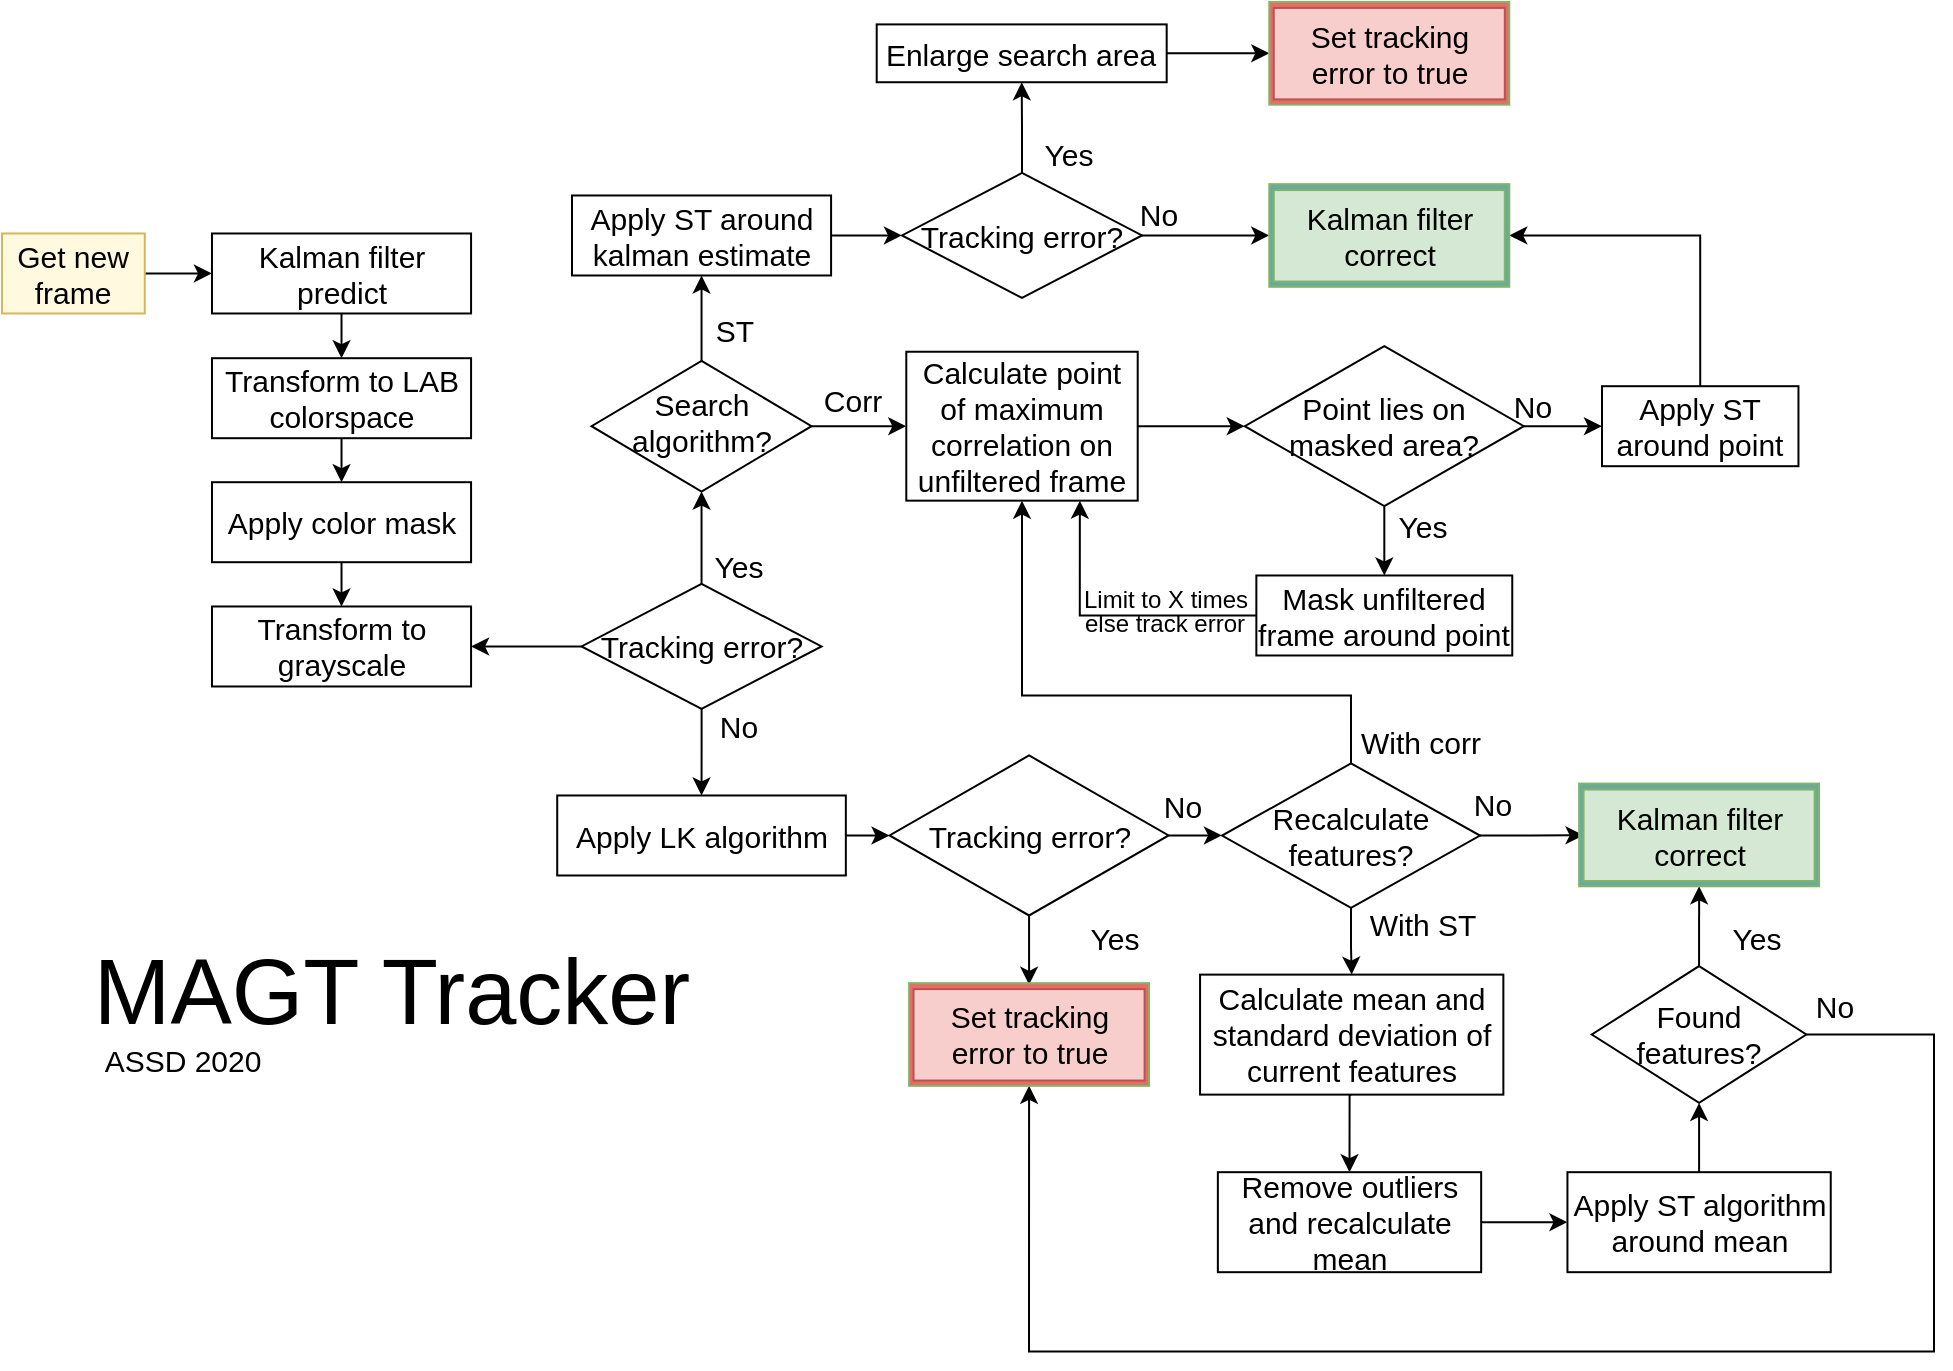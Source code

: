 <mxfile version="13.4.9" type="device"><diagram id="R2lEEEUBdFMjLlhIrx00" name="Page-1"><mxGraphModel dx="1673" dy="1939" grid="1" gridSize="10" guides="1" tooltips="1" connect="1" arrows="1" fold="1" page="1" pageScale="1" pageWidth="850" pageHeight="1100" math="0" shadow="0" extFonts="Permanent Marker^https://fonts.googleapis.com/css?family=Permanent+Marker"><root><mxCell id="0"/><mxCell id="1" parent="0"/><mxCell id="aij4Y5n4_6atn24q3cWg-106" value="&lt;span style=&quot;font-size: 46px&quot;&gt;MAGT Tracker&lt;br&gt;&lt;br&gt;&lt;/span&gt;" style="html=1;shape=mxgraph.er.anchor;whiteSpace=wrap;" parent="1" vertex="1"><mxGeometry x="380" y="-414.26" width="350" height="54.72" as="geometry"/></mxCell><mxCell id="aij4Y5n4_6atn24q3cWg-182" style="edgeStyle=orthogonalEdgeStyle;rounded=0;orthogonalLoop=1;jettySize=auto;html=1;exitX=1;exitY=0.5;exitDx=0;exitDy=0;entryX=0;entryY=0.5;entryDx=0;entryDy=0;endArrow=classic;endFill=1;fontSize=15;" parent="1" source="aij4Y5n4_6atn24q3cWg-107" target="aij4Y5n4_6atn24q3cWg-180" edge="1"><mxGeometry relative="1" as="geometry"/></mxCell><mxCell id="aij4Y5n4_6atn24q3cWg-107" value="Get new frame" style="whiteSpace=wrap;html=1;align=center;fontSize=15;strokeColor=#d6b656;fillColor=#FFF9E0;" parent="1" vertex="1"><mxGeometry x="360.0" y="-794.26" width="71.4" height="40" as="geometry"/></mxCell><mxCell id="dbfKQcMghmtqp_gexGr6-17" style="edgeStyle=orthogonalEdgeStyle;rounded=0;orthogonalLoop=1;jettySize=auto;html=1;exitX=0.5;exitY=1;exitDx=0;exitDy=0;entryX=0.5;entryY=0;entryDx=0;entryDy=0;" edge="1" parent="1" source="aij4Y5n4_6atn24q3cWg-115" target="aij4Y5n4_6atn24q3cWg-120"><mxGeometry relative="1" as="geometry"/></mxCell><mxCell id="aij4Y5n4_6atn24q3cWg-115" value="Transform to LAB colorspace" style="whiteSpace=wrap;html=1;align=center;fontSize=15;" parent="1" vertex="1"><mxGeometry x="464.99" y="-731.9" width="129.54" height="40" as="geometry"/></mxCell><mxCell id="dbfKQcMghmtqp_gexGr6-18" style="edgeStyle=orthogonalEdgeStyle;rounded=0;orthogonalLoop=1;jettySize=auto;html=1;exitX=0.5;exitY=1;exitDx=0;exitDy=0;entryX=0.5;entryY=0;entryDx=0;entryDy=0;" edge="1" parent="1" source="aij4Y5n4_6atn24q3cWg-120" target="hdx3zf66wQEgFwJE4BHH-2"><mxGeometry relative="1" as="geometry"/></mxCell><mxCell id="aij4Y5n4_6atn24q3cWg-120" value="Apply color mask" style="whiteSpace=wrap;html=1;align=center;fontSize=15;" parent="1" vertex="1"><mxGeometry x="464.99" y="-669.9" width="129.54" height="40" as="geometry"/></mxCell><mxCell id="dbfKQcMghmtqp_gexGr6-16" style="edgeStyle=orthogonalEdgeStyle;rounded=0;orthogonalLoop=1;jettySize=auto;html=1;exitX=0.5;exitY=1;exitDx=0;exitDy=0;entryX=0.5;entryY=0;entryDx=0;entryDy=0;" edge="1" parent="1" source="aij4Y5n4_6atn24q3cWg-180" target="aij4Y5n4_6atn24q3cWg-115"><mxGeometry relative="1" as="geometry"/></mxCell><mxCell id="aij4Y5n4_6atn24q3cWg-180" value="Kalman filter predict" style="whiteSpace=wrap;html=1;align=center;fontSize=15;" parent="1" vertex="1"><mxGeometry x="464.99" y="-794.26" width="129.54" height="40" as="geometry"/></mxCell><mxCell id="hdx3zf66wQEgFwJE4BHH-2" value="Transform to grayscale" style="whiteSpace=wrap;html=1;align=center;fontSize=15;" parent="1" vertex="1"><mxGeometry x="464.99" y="-607.76" width="129.54" height="40" as="geometry"/></mxCell><mxCell id="dbfKQcMghmtqp_gexGr6-8" style="edgeStyle=orthogonalEdgeStyle;rounded=0;orthogonalLoop=1;jettySize=auto;html=1;exitX=0.5;exitY=0;exitDx=0;exitDy=0;" edge="1" parent="1" source="dbfKQcMghmtqp_gexGr6-3" target="dbfKQcMghmtqp_gexGr6-6"><mxGeometry relative="1" as="geometry"/></mxCell><mxCell id="dbfKQcMghmtqp_gexGr6-74" style="edgeStyle=orthogonalEdgeStyle;rounded=0;orthogonalLoop=1;jettySize=auto;html=1;entryX=0.5;entryY=0;entryDx=0;entryDy=0;" edge="1" parent="1" source="dbfKQcMghmtqp_gexGr6-3"><mxGeometry relative="1" as="geometry"><mxPoint x="709.77" y="-513.26" as="targetPoint"/></mxGeometry></mxCell><mxCell id="dbfKQcMghmtqp_gexGr6-137" style="edgeStyle=orthogonalEdgeStyle;rounded=0;orthogonalLoop=1;jettySize=auto;html=1;endArrow=classic;endFill=1;entryX=1;entryY=0.5;entryDx=0;entryDy=0;" edge="1" parent="1" source="dbfKQcMghmtqp_gexGr6-3" target="hdx3zf66wQEgFwJE4BHH-2"><mxGeometry relative="1" as="geometry"><mxPoint x="600" y="-587.76" as="targetPoint"/></mxGeometry></mxCell><mxCell id="dbfKQcMghmtqp_gexGr6-3" value="Tracking error?" style="shape=rhombus;perimeter=rhombusPerimeter;whiteSpace=wrap;html=1;align=center;fontSize=15;" vertex="1" parent="1"><mxGeometry x="649.77" y="-619.01" width="120" height="62.5" as="geometry"/></mxCell><mxCell id="dbfKQcMghmtqp_gexGr6-4" value="Yes" style="text;html=1;align=center;verticalAlign=middle;resizable=0;points=[];autosize=1;fontSize=15;" vertex="1" parent="1"><mxGeometry x="707.65" y="-637.9" width="40" height="20" as="geometry"/></mxCell><mxCell id="dbfKQcMghmtqp_gexGr6-5" value="No" style="text;html=1;align=center;verticalAlign=middle;resizable=0;points=[];autosize=1;fontSize=15;" vertex="1" parent="1"><mxGeometry x="712.65" y="-557.76" width="30" height="20" as="geometry"/></mxCell><mxCell id="dbfKQcMghmtqp_gexGr6-42" style="edgeStyle=orthogonalEdgeStyle;rounded=0;orthogonalLoop=1;jettySize=auto;html=1;entryX=0.5;entryY=1;entryDx=0;entryDy=0;" edge="1" parent="1" source="dbfKQcMghmtqp_gexGr6-6" target="dbfKQcMghmtqp_gexGr6-21"><mxGeometry relative="1" as="geometry"/></mxCell><mxCell id="dbfKQcMghmtqp_gexGr6-49" style="edgeStyle=orthogonalEdgeStyle;rounded=0;orthogonalLoop=1;jettySize=auto;html=1;entryX=0;entryY=0.5;entryDx=0;entryDy=0;" edge="1" parent="1" source="dbfKQcMghmtqp_gexGr6-6" target="dbfKQcMghmtqp_gexGr6-28"><mxGeometry relative="1" as="geometry"/></mxCell><mxCell id="dbfKQcMghmtqp_gexGr6-6" value="" style="shape=rhombus;perimeter=rhombusPerimeter;whiteSpace=wrap;html=1;align=center;fontSize=15;" vertex="1" parent="1"><mxGeometry x="654.77" y="-730.58" width="110" height="65.36" as="geometry"/></mxCell><mxCell id="dbfKQcMghmtqp_gexGr6-12" value="ST" style="text;html=1;align=center;verticalAlign=middle;resizable=0;points=[];autosize=1;fontSize=15;" vertex="1" parent="1"><mxGeometry x="710.65" y="-756.26" width="30" height="20" as="geometry"/></mxCell><mxCell id="dbfKQcMghmtqp_gexGr6-13" value="Corr" style="text;html=1;align=center;verticalAlign=middle;resizable=0;points=[];autosize=1;fontSize=15;" vertex="1" parent="1"><mxGeometry x="764.77" y="-721.26" width="40" height="20" as="geometry"/></mxCell><mxCell id="dbfKQcMghmtqp_gexGr6-51" style="edgeStyle=orthogonalEdgeStyle;rounded=0;orthogonalLoop=1;jettySize=auto;html=1;exitX=1;exitY=0.5;exitDx=0;exitDy=0;entryX=0;entryY=0.5;entryDx=0;entryDy=0;" edge="1" parent="1" source="dbfKQcMghmtqp_gexGr6-21" target="dbfKQcMghmtqp_gexGr6-24"><mxGeometry relative="1" as="geometry"/></mxCell><mxCell id="dbfKQcMghmtqp_gexGr6-21" value="Apply ST around kalman estimate" style="whiteSpace=wrap;html=1;align=center;fontSize=15;" vertex="1" parent="1"><mxGeometry x="645" y="-813.26" width="129.54" height="40" as="geometry"/></mxCell><mxCell id="dbfKQcMghmtqp_gexGr6-48" style="edgeStyle=orthogonalEdgeStyle;rounded=0;orthogonalLoop=1;jettySize=auto;html=1;entryX=0;entryY=0.5;entryDx=0;entryDy=0;" edge="1" parent="1" source="dbfKQcMghmtqp_gexGr6-24" target="dbfKQcMghmtqp_gexGr6-116"><mxGeometry relative="1" as="geometry"><mxPoint x="978.31" y="-793.51" as="targetPoint"/></mxGeometry></mxCell><mxCell id="dbfKQcMghmtqp_gexGr6-114" style="edgeStyle=orthogonalEdgeStyle;rounded=0;orthogonalLoop=1;jettySize=auto;html=1;entryX=0.5;entryY=1;entryDx=0;entryDy=0;endArrow=classic;endFill=1;" edge="1" parent="1" source="dbfKQcMghmtqp_gexGr6-24" target="dbfKQcMghmtqp_gexGr6-113"><mxGeometry relative="1" as="geometry"/></mxCell><mxCell id="dbfKQcMghmtqp_gexGr6-24" value="Tracking error?" style="shape=rhombus;perimeter=rhombusPerimeter;whiteSpace=wrap;html=1;align=center;fontSize=15;" vertex="1" parent="1"><mxGeometry x="810" y="-824.51" width="120" height="62.5" as="geometry"/></mxCell><mxCell id="dbfKQcMghmtqp_gexGr6-58" style="edgeStyle=orthogonalEdgeStyle;rounded=0;orthogonalLoop=1;jettySize=auto;html=1;entryX=0;entryY=0.5;entryDx=0;entryDy=0;" edge="1" parent="1" source="dbfKQcMghmtqp_gexGr6-28" target="dbfKQcMghmtqp_gexGr6-57"><mxGeometry relative="1" as="geometry"/></mxCell><mxCell id="dbfKQcMghmtqp_gexGr6-28" value="Calculate point of maximum correlation on unfiltered frame" style="whiteSpace=wrap;html=1;align=center;fontSize=15;" vertex="1" parent="1"><mxGeometry x="812.15" y="-735.13" width="115.7" height="74.46" as="geometry"/></mxCell><mxCell id="dbfKQcMghmtqp_gexGr6-52" value="No" style="text;html=1;align=center;verticalAlign=middle;resizable=0;points=[];autosize=1;fontSize=15;" vertex="1" parent="1"><mxGeometry x="922.78" y="-814.26" width="30" height="20" as="geometry"/></mxCell><mxCell id="dbfKQcMghmtqp_gexGr6-53" value="Yes" style="text;html=1;align=center;verticalAlign=middle;resizable=0;points=[];autosize=1;fontSize=15;" vertex="1" parent="1"><mxGeometry x="872.77" y="-843.51" width="40" height="20" as="geometry"/></mxCell><mxCell id="dbfKQcMghmtqp_gexGr6-60" style="edgeStyle=orthogonalEdgeStyle;rounded=0;orthogonalLoop=1;jettySize=auto;html=1;entryX=0;entryY=0.5;entryDx=0;entryDy=0;" edge="1" parent="1" source="dbfKQcMghmtqp_gexGr6-57" target="dbfKQcMghmtqp_gexGr6-59"><mxGeometry relative="1" as="geometry"/></mxCell><mxCell id="dbfKQcMghmtqp_gexGr6-66" style="edgeStyle=orthogonalEdgeStyle;rounded=0;orthogonalLoop=1;jettySize=auto;html=1;exitX=0.5;exitY=1;exitDx=0;exitDy=0;entryX=0.5;entryY=0;entryDx=0;entryDy=0;" edge="1" parent="1" source="dbfKQcMghmtqp_gexGr6-57" target="dbfKQcMghmtqp_gexGr6-65"><mxGeometry relative="1" as="geometry"/></mxCell><mxCell id="dbfKQcMghmtqp_gexGr6-57" value="Point lies on masked area?" style="shape=rhombus;perimeter=rhombusPerimeter;whiteSpace=wrap;html=1;align=center;fontSize=15;" vertex="1" parent="1"><mxGeometry x="981.39" y="-737.9" width="139.54" height="80" as="geometry"/></mxCell><mxCell id="dbfKQcMghmtqp_gexGr6-61" style="edgeStyle=orthogonalEdgeStyle;rounded=0;orthogonalLoop=1;jettySize=auto;html=1;entryX=1;entryY=0.5;entryDx=0;entryDy=0;exitX=0.5;exitY=0;exitDx=0;exitDy=0;" edge="1" parent="1" source="dbfKQcMghmtqp_gexGr6-59" target="dbfKQcMghmtqp_gexGr6-116"><mxGeometry relative="1" as="geometry"><mxPoint x="1124.01" y="-793.51" as="targetPoint"/><Array as="points"><mxPoint x="1209" y="-793.26"/></Array></mxGeometry></mxCell><mxCell id="dbfKQcMghmtqp_gexGr6-59" value="Apply ST around point" style="whiteSpace=wrap;html=1;align=center;fontSize=15;" vertex="1" parent="1"><mxGeometry x="1160" y="-717.9" width="98.23" height="40" as="geometry"/></mxCell><mxCell id="dbfKQcMghmtqp_gexGr6-62" value="No" style="text;html=1;align=center;verticalAlign=middle;resizable=0;points=[];autosize=1;fontSize=15;" vertex="1" parent="1"><mxGeometry x="1110.0" y="-717.9" width="30" height="20" as="geometry"/></mxCell><mxCell id="dbfKQcMghmtqp_gexGr6-63" value="Yes" style="text;html=1;align=center;verticalAlign=middle;resizable=0;points=[];autosize=1;fontSize=15;" vertex="1" parent="1"><mxGeometry x="1050.0" y="-657.9" width="40" height="20" as="geometry"/></mxCell><mxCell id="dbfKQcMghmtqp_gexGr6-67" style="edgeStyle=orthogonalEdgeStyle;rounded=0;orthogonalLoop=1;jettySize=auto;html=1;entryX=0.75;entryY=1;entryDx=0;entryDy=0;" edge="1" parent="1" source="dbfKQcMghmtqp_gexGr6-65" target="dbfKQcMghmtqp_gexGr6-28"><mxGeometry relative="1" as="geometry"/></mxCell><mxCell id="dbfKQcMghmtqp_gexGr6-65" value="Mask unfiltered frame around point" style="whiteSpace=wrap;html=1;align=center;fontSize=15;" vertex="1" parent="1"><mxGeometry x="987.18" y="-623.26" width="127.95" height="40" as="geometry"/></mxCell><mxCell id="dbfKQcMghmtqp_gexGr6-68" value="Limit to X times" style="text;html=1;strokeColor=none;fillColor=none;align=center;verticalAlign=middle;whiteSpace=wrap;rounded=0;" vertex="1" parent="1"><mxGeometry x="896" y="-621.26" width="91.65" height="20" as="geometry"/></mxCell><mxCell id="dbfKQcMghmtqp_gexGr6-107" style="edgeStyle=orthogonalEdgeStyle;rounded=0;orthogonalLoop=1;jettySize=auto;html=1;entryX=0;entryY=0.5;entryDx=0;entryDy=0;endArrow=classic;endFill=1;" edge="1" parent="1" source="dbfKQcMghmtqp_gexGr6-75" target="dbfKQcMghmtqp_gexGr6-80"><mxGeometry relative="1" as="geometry"/></mxCell><mxCell id="dbfKQcMghmtqp_gexGr6-75" value="Apply LK algorithm" style="whiteSpace=wrap;html=1;align=center;fontSize=15;" vertex="1" parent="1"><mxGeometry x="637.61" y="-513.26" width="144.31" height="40" as="geometry"/></mxCell><mxCell id="dbfKQcMghmtqp_gexGr6-78" style="edgeStyle=orthogonalEdgeStyle;rounded=0;orthogonalLoop=1;jettySize=auto;html=1;exitX=0.5;exitY=1;exitDx=0;exitDy=0;entryX=0.5;entryY=0;entryDx=0;entryDy=0;" edge="1" parent="1"><mxGeometry relative="1" as="geometry"><mxPoint x="873.54" y="-457.26" as="sourcePoint"/><mxPoint x="873.545" y="-418.62" as="targetPoint"/></mxGeometry></mxCell><mxCell id="dbfKQcMghmtqp_gexGr6-79" style="edgeStyle=orthogonalEdgeStyle;rounded=0;orthogonalLoop=1;jettySize=auto;html=1;exitX=1;exitY=0.5;exitDx=0;exitDy=0;entryX=0;entryY=0.5;entryDx=0;entryDy=0;" edge="1" parent="1" source="dbfKQcMghmtqp_gexGr6-80" target="dbfKQcMghmtqp_gexGr6-88"><mxGeometry relative="1" as="geometry"/></mxCell><mxCell id="dbfKQcMghmtqp_gexGr6-80" value="Tracking error?" style="shape=rhombus;perimeter=rhombusPerimeter;whiteSpace=wrap;html=1;align=center;fontSize=15;" vertex="1" parent="1"><mxGeometry x="803.77" y="-533.26" width="139.54" height="80" as="geometry"/></mxCell><mxCell id="dbfKQcMghmtqp_gexGr6-82" value="Yes" style="text;html=1;align=center;verticalAlign=middle;resizable=0;points=[];autosize=1;fontSize=15;" vertex="1" parent="1"><mxGeometry x="896" y="-452.26" width="40" height="20" as="geometry"/></mxCell><mxCell id="dbfKQcMghmtqp_gexGr6-84" value="No" style="text;html=1;align=center;verticalAlign=middle;resizable=0;points=[];autosize=1;fontSize=15;" vertex="1" parent="1"><mxGeometry x="934.55" y="-518.26" width="30" height="20" as="geometry"/></mxCell><mxCell id="dbfKQcMghmtqp_gexGr6-87" style="edgeStyle=orthogonalEdgeStyle;rounded=0;orthogonalLoop=1;jettySize=auto;html=1;entryX=0.5;entryY=0;entryDx=0;entryDy=0;" edge="1" parent="1" source="dbfKQcMghmtqp_gexGr6-88" target="dbfKQcMghmtqp_gexGr6-90"><mxGeometry relative="1" as="geometry"/></mxCell><mxCell id="dbfKQcMghmtqp_gexGr6-108" style="edgeStyle=orthogonalEdgeStyle;rounded=0;orthogonalLoop=1;jettySize=auto;html=1;exitX=0.5;exitY=0;exitDx=0;exitDy=0;entryX=0.5;entryY=1;entryDx=0;entryDy=0;endArrow=classic;endFill=1;" edge="1" parent="1" source="dbfKQcMghmtqp_gexGr6-88" target="dbfKQcMghmtqp_gexGr6-28"><mxGeometry relative="1" as="geometry"><Array as="points"><mxPoint x="1035" y="-563.26"/><mxPoint x="870" y="-563.26"/></Array></mxGeometry></mxCell><mxCell id="dbfKQcMghmtqp_gexGr6-120" style="edgeStyle=orthogonalEdgeStyle;rounded=0;orthogonalLoop=1;jettySize=auto;html=1;entryX=0;entryY=0.5;entryDx=0;entryDy=0;endArrow=classic;endFill=1;" edge="1" parent="1" source="dbfKQcMghmtqp_gexGr6-88" target="dbfKQcMghmtqp_gexGr6-119"><mxGeometry relative="1" as="geometry"/></mxCell><mxCell id="dbfKQcMghmtqp_gexGr6-88" value="Recalculate features?" style="shape=rhombus;perimeter=rhombusPerimeter;whiteSpace=wrap;html=1;align=center;fontSize=15;" vertex="1" parent="1"><mxGeometry x="970.02" y="-529.26" width="128.98" height="72.14" as="geometry"/></mxCell><mxCell id="dbfKQcMghmtqp_gexGr6-89" style="edgeStyle=orthogonalEdgeStyle;rounded=0;orthogonalLoop=1;jettySize=auto;html=1;exitX=0.5;exitY=1;exitDx=0;exitDy=0;entryX=0.5;entryY=0;entryDx=0;entryDy=0;" edge="1" parent="1" source="dbfKQcMghmtqp_gexGr6-90" target="dbfKQcMghmtqp_gexGr6-92"><mxGeometry relative="1" as="geometry"/></mxCell><mxCell id="dbfKQcMghmtqp_gexGr6-90" value="Calculate mean and standard deviation of current features" style="whiteSpace=wrap;html=1;align=center;fontSize=15;" vertex="1" parent="1"><mxGeometry x="959.03" y="-423.69" width="151.65" height="60" as="geometry"/></mxCell><mxCell id="dbfKQcMghmtqp_gexGr6-91" style="edgeStyle=orthogonalEdgeStyle;rounded=0;orthogonalLoop=1;jettySize=auto;html=1;entryX=0;entryY=0.5;entryDx=0;entryDy=0;" edge="1" parent="1" source="dbfKQcMghmtqp_gexGr6-92" target="dbfKQcMghmtqp_gexGr6-94"><mxGeometry relative="1" as="geometry"/></mxCell><mxCell id="dbfKQcMghmtqp_gexGr6-92" value="Remove outliers and recalculate mean" style="whiteSpace=wrap;html=1;align=center;fontSize=15;" vertex="1" parent="1"><mxGeometry x="967.93" y="-324.91" width="131.65" height="50" as="geometry"/></mxCell><mxCell id="dbfKQcMghmtqp_gexGr6-93" style="edgeStyle=orthogonalEdgeStyle;rounded=0;orthogonalLoop=1;jettySize=auto;html=1;exitX=0.5;exitY=0;exitDx=0;exitDy=0;entryX=0.5;entryY=1;entryDx=0;entryDy=0;" edge="1" parent="1" source="dbfKQcMghmtqp_gexGr6-94" target="dbfKQcMghmtqp_gexGr6-98"><mxGeometry relative="1" as="geometry"/></mxCell><mxCell id="dbfKQcMghmtqp_gexGr6-94" value="Apply ST algorithm around mean" style="whiteSpace=wrap;html=1;align=center;fontSize=15;" vertex="1" parent="1"><mxGeometry x="1142.72" y="-324.91" width="131.65" height="50" as="geometry"/></mxCell><mxCell id="dbfKQcMghmtqp_gexGr6-95" value="No" style="text;html=1;align=center;verticalAlign=middle;resizable=0;points=[];autosize=1;fontSize=15;" vertex="1" parent="1"><mxGeometry x="1090.44" y="-519.19" width="30" height="20" as="geometry"/></mxCell><mxCell id="dbfKQcMghmtqp_gexGr6-97" style="edgeStyle=orthogonalEdgeStyle;rounded=0;orthogonalLoop=1;jettySize=auto;html=1;entryX=0.5;entryY=1;entryDx=0;entryDy=0;" edge="1" parent="1" source="dbfKQcMghmtqp_gexGr6-98" target="dbfKQcMghmtqp_gexGr6-131"><mxGeometry relative="1" as="geometry"><Array as="points"><mxPoint x="1326" y="-393.26"/><mxPoint x="1326" y="-235.26"/><mxPoint x="874" y="-235.26"/></Array><mxPoint x="920" y="-293.26" as="targetPoint"/></mxGeometry></mxCell><mxCell id="dbfKQcMghmtqp_gexGr6-121" style="edgeStyle=orthogonalEdgeStyle;rounded=0;orthogonalLoop=1;jettySize=auto;html=1;exitX=0.5;exitY=0;exitDx=0;exitDy=0;entryX=0.5;entryY=1;entryDx=0;entryDy=0;endArrow=classic;endFill=1;" edge="1" parent="1" source="dbfKQcMghmtqp_gexGr6-98" target="dbfKQcMghmtqp_gexGr6-118"><mxGeometry relative="1" as="geometry"/></mxCell><mxCell id="dbfKQcMghmtqp_gexGr6-98" value="Found features?" style="shape=rhombus;perimeter=rhombusPerimeter;whiteSpace=wrap;html=1;align=center;fontSize=15;" vertex="1" parent="1"><mxGeometry x="1154.92" y="-427.97" width="107.25" height="68.43" as="geometry"/></mxCell><mxCell id="dbfKQcMghmtqp_gexGr6-99" value="With ST" style="text;html=1;align=center;verticalAlign=middle;resizable=0;points=[];autosize=1;fontSize=15;" vertex="1" parent="1"><mxGeometry x="1034.71" y="-459.26" width="70" height="20" as="geometry"/></mxCell><mxCell id="dbfKQcMghmtqp_gexGr6-100" value="Yes" style="text;html=1;align=center;verticalAlign=middle;resizable=0;points=[];autosize=1;fontSize=15;" vertex="1" parent="1"><mxGeometry x="1217.17" y="-452.26" width="40" height="20" as="geometry"/></mxCell><mxCell id="dbfKQcMghmtqp_gexGr6-101" value="No" style="text;html=1;align=center;verticalAlign=middle;resizable=0;points=[];autosize=1;fontSize=15;" vertex="1" parent="1"><mxGeometry x="1261.17" y="-417.62" width="30" height="20" as="geometry"/></mxCell><mxCell id="dbfKQcMghmtqp_gexGr6-104" value="With corr" style="text;html=1;align=center;verticalAlign=middle;resizable=0;points=[];autosize=1;fontSize=15;" vertex="1" parent="1"><mxGeometry x="1029.16" y="-550.26" width="80" height="20" as="geometry"/></mxCell><mxCell id="dbfKQcMghmtqp_gexGr6-130" style="edgeStyle=orthogonalEdgeStyle;rounded=0;orthogonalLoop=1;jettySize=auto;html=1;entryX=0;entryY=0.5;entryDx=0;entryDy=0;endArrow=classic;endFill=1;" edge="1" parent="1" source="dbfKQcMghmtqp_gexGr6-113"><mxGeometry relative="1" as="geometry"><mxPoint x="993.65" y="-884.34" as="targetPoint"/></mxGeometry></mxCell><mxCell id="dbfKQcMghmtqp_gexGr6-113" value="Enlarge search area" style="whiteSpace=wrap;html=1;align=center;fontSize=15;" vertex="1" parent="1"><mxGeometry x="797.35" y="-898.8" width="144.99" height="28.92" as="geometry"/></mxCell><mxCell id="dbfKQcMghmtqp_gexGr6-116" value="" style="rounded=0;whiteSpace=wrap;html=1;strokeColor=#82b366;fillColor=#67AB9F;" vertex="1" parent="1"><mxGeometry x="993.65" y="-818.93" width="120" height="51.33" as="geometry"/></mxCell><mxCell id="dbfKQcMghmtqp_gexGr6-117" value="Kalman filter correct" style="whiteSpace=wrap;html=1;align=center;fontSize=15;fillColor=#d5e8d4;strokeColor=#82b366;" vertex="1" parent="1"><mxGeometry x="995.88" y="-815.96" width="115.53" height="45.72" as="geometry"/></mxCell><mxCell id="dbfKQcMghmtqp_gexGr6-118" value="" style="rounded=0;whiteSpace=wrap;html=1;strokeColor=#82b366;fillColor=#67AB9F;" vertex="1" parent="1"><mxGeometry x="1148.55" y="-519.19" width="120" height="51.33" as="geometry"/></mxCell><mxCell id="dbfKQcMghmtqp_gexGr6-119" value="Kalman filter correct" style="whiteSpace=wrap;html=1;align=center;fontSize=15;fillColor=#d5e8d4;strokeColor=#82b366;" vertex="1" parent="1"><mxGeometry x="1150.78" y="-516.22" width="115.53" height="45.72" as="geometry"/></mxCell><mxCell id="dbfKQcMghmtqp_gexGr6-131" value="" style="rounded=0;whiteSpace=wrap;html=1;strokeColor=#82b366;fillColor=#EA6B66;" vertex="1" parent="1"><mxGeometry x="813.54" y="-419.42" width="120" height="51.33" as="geometry"/></mxCell><mxCell id="dbfKQcMghmtqp_gexGr6-132" value="Set tracking error to true" style="whiteSpace=wrap;html=1;align=center;fontSize=15;fillColor=#f8cecc;strokeColor=#b85450;" vertex="1" parent="1"><mxGeometry x="815.77" y="-416.45" width="115.53" height="45.72" as="geometry"/></mxCell><mxCell id="dbfKQcMghmtqp_gexGr6-133" value="" style="rounded=0;whiteSpace=wrap;html=1;strokeColor=#82b366;fillColor=#EA6B66;" vertex="1" parent="1"><mxGeometry x="993.64" y="-910" width="120" height="51.33" as="geometry"/></mxCell><mxCell id="dbfKQcMghmtqp_gexGr6-134" value="Set tracking error to true" style="whiteSpace=wrap;html=1;align=center;fontSize=15;fillColor=#f8cecc;strokeColor=#b85450;" vertex="1" parent="1"><mxGeometry x="995.87" y="-907.03" width="115.53" height="45.72" as="geometry"/></mxCell><mxCell id="dbfKQcMghmtqp_gexGr6-135" value="&lt;font style=&quot;font-size: 15px&quot;&gt;ASSD 2020&lt;/font&gt;" style="text;html=1;align=center;verticalAlign=middle;resizable=0;points=[];autosize=1;" vertex="1" parent="1"><mxGeometry x="405" y="-390.73" width="90" height="20" as="geometry"/></mxCell><mxCell id="dbfKQcMghmtqp_gexGr6-138" value="&lt;font style=&quot;font-size: 15px&quot;&gt;Search algorithm?&lt;/font&gt;" style="text;html=1;strokeColor=none;fillColor=none;align=center;verticalAlign=middle;whiteSpace=wrap;rounded=0;" vertex="1" parent="1"><mxGeometry x="679.65" y="-709.9" width="60" height="20" as="geometry"/></mxCell><mxCell id="dbfKQcMghmtqp_gexGr6-139" value="else track error" style="text;html=1;strokeColor=none;fillColor=none;align=center;verticalAlign=middle;whiteSpace=wrap;rounded=0;" vertex="1" parent="1"><mxGeometry x="888.95" y="-608.76" width="105.05" height="20" as="geometry"/></mxCell></root></mxGraphModel></diagram></mxfile>